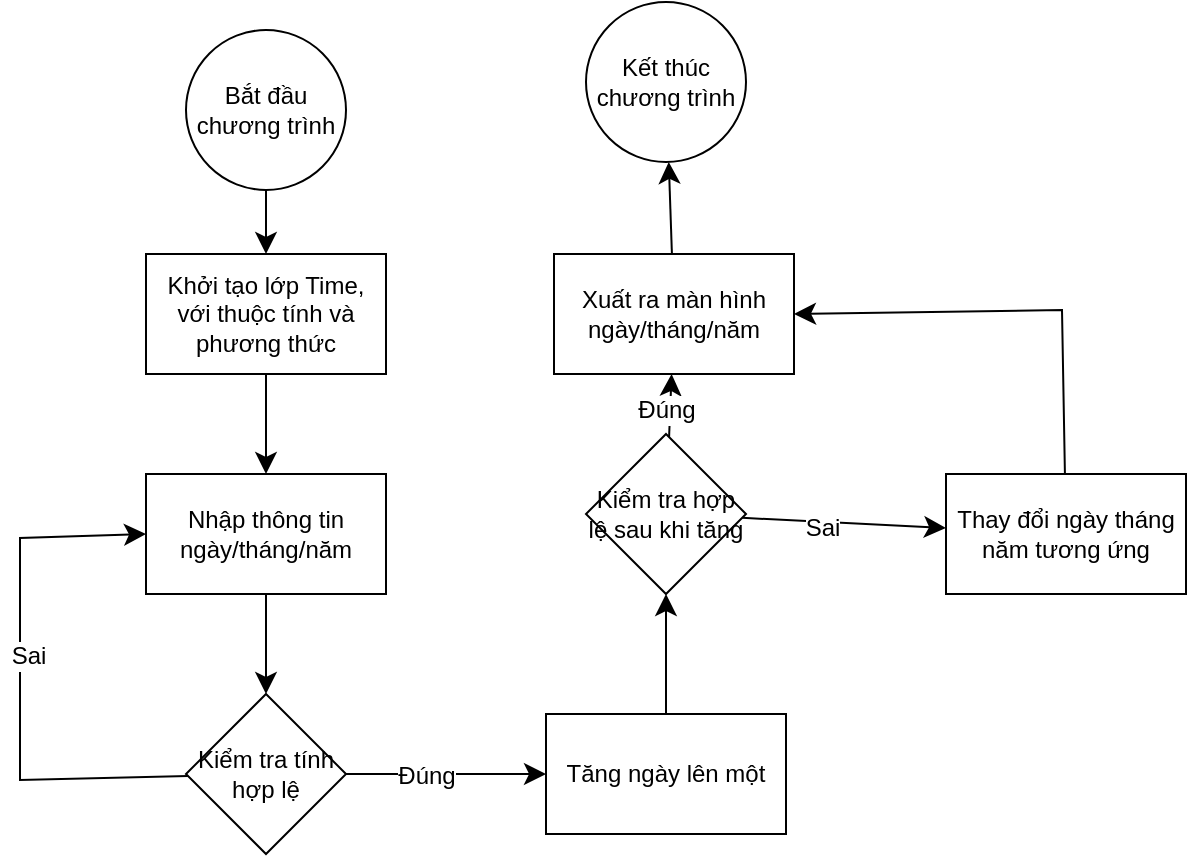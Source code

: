 <mxfile version="26.1.1">
  <diagram name="Trang-1" id="NvOTL0_JshDGDPbDhjt7">
    <mxGraphModel dx="1834" dy="1329" grid="0" gridSize="10" guides="1" tooltips="1" connect="1" arrows="1" fold="1" page="0" pageScale="1" pageWidth="827" pageHeight="1169" math="0" shadow="0">
      <root>
        <mxCell id="0" />
        <mxCell id="1" parent="0" />
        <mxCell id="o4HzUzedOnX7ftMD8LCe-3" value="" style="edgeStyle=none;curved=1;rounded=0;orthogonalLoop=1;jettySize=auto;html=1;fontSize=12;startSize=8;endSize=8;" edge="1" parent="1" source="o4HzUzedOnX7ftMD8LCe-1" target="o4HzUzedOnX7ftMD8LCe-2">
          <mxGeometry relative="1" as="geometry" />
        </mxCell>
        <mxCell id="o4HzUzedOnX7ftMD8LCe-1" value="Bắt đầu chương trình" style="ellipse;whiteSpace=wrap;html=1;" vertex="1" parent="1">
          <mxGeometry x="-294" y="-36" width="80" height="80" as="geometry" />
        </mxCell>
        <mxCell id="o4HzUzedOnX7ftMD8LCe-5" value="" style="edgeStyle=none;curved=1;rounded=0;orthogonalLoop=1;jettySize=auto;html=1;fontSize=12;startSize=8;endSize=8;" edge="1" parent="1" source="o4HzUzedOnX7ftMD8LCe-2" target="o4HzUzedOnX7ftMD8LCe-4">
          <mxGeometry relative="1" as="geometry" />
        </mxCell>
        <mxCell id="o4HzUzedOnX7ftMD8LCe-2" value="Khởi tạo lớp Time, với thuộc tính và phương thức" style="whiteSpace=wrap;html=1;" vertex="1" parent="1">
          <mxGeometry x="-314" y="76" width="120" height="60" as="geometry" />
        </mxCell>
        <mxCell id="o4HzUzedOnX7ftMD8LCe-7" value="" style="edgeStyle=none;curved=1;rounded=0;orthogonalLoop=1;jettySize=auto;html=1;fontSize=12;startSize=8;endSize=8;" edge="1" parent="1" source="o4HzUzedOnX7ftMD8LCe-4" target="o4HzUzedOnX7ftMD8LCe-8">
          <mxGeometry relative="1" as="geometry">
            <mxPoint x="-254" y="296" as="targetPoint" />
          </mxGeometry>
        </mxCell>
        <mxCell id="o4HzUzedOnX7ftMD8LCe-4" value="Nhập thông tin ngày/tháng/năm" style="whiteSpace=wrap;html=1;" vertex="1" parent="1">
          <mxGeometry x="-314" y="186" width="120" height="60" as="geometry" />
        </mxCell>
        <mxCell id="o4HzUzedOnX7ftMD8LCe-9" style="edgeStyle=none;curved=0;rounded=0;orthogonalLoop=1;jettySize=auto;html=1;entryX=0;entryY=0.5;entryDx=0;entryDy=0;fontSize=12;startSize=8;endSize=8;strokeColor=none;" edge="1" parent="1" source="o4HzUzedOnX7ftMD8LCe-8" target="o4HzUzedOnX7ftMD8LCe-4">
          <mxGeometry relative="1" as="geometry">
            <Array as="points">
              <mxPoint x="-358" y="339" />
              <mxPoint x="-360" y="216" />
            </Array>
          </mxGeometry>
        </mxCell>
        <mxCell id="o4HzUzedOnX7ftMD8LCe-10" style="edgeStyle=none;curved=0;rounded=0;orthogonalLoop=1;jettySize=auto;html=1;entryX=0;entryY=0.5;entryDx=0;entryDy=0;fontSize=12;startSize=8;endSize=8;" edge="1" parent="1" source="o4HzUzedOnX7ftMD8LCe-8" target="o4HzUzedOnX7ftMD8LCe-4">
          <mxGeometry relative="1" as="geometry">
            <Array as="points">
              <mxPoint x="-377" y="339" />
              <mxPoint x="-377" y="218" />
            </Array>
          </mxGeometry>
        </mxCell>
        <mxCell id="o4HzUzedOnX7ftMD8LCe-11" value="Sai" style="edgeLabel;html=1;align=center;verticalAlign=middle;resizable=0;points=[];fontSize=12;" vertex="1" connectable="0" parent="o4HzUzedOnX7ftMD8LCe-10">
          <mxGeometry x="0.089" y="-4" relative="1" as="geometry">
            <mxPoint as="offset" />
          </mxGeometry>
        </mxCell>
        <mxCell id="o4HzUzedOnX7ftMD8LCe-13" value="" style="edgeStyle=none;curved=1;rounded=0;orthogonalLoop=1;jettySize=auto;html=1;fontSize=12;startSize=8;endSize=8;" edge="1" parent="1" source="o4HzUzedOnX7ftMD8LCe-8" target="o4HzUzedOnX7ftMD8LCe-12">
          <mxGeometry relative="1" as="geometry" />
        </mxCell>
        <mxCell id="o4HzUzedOnX7ftMD8LCe-14" value="Đúng" style="edgeLabel;html=1;align=center;verticalAlign=middle;resizable=0;points=[];fontSize=12;" vertex="1" connectable="0" parent="o4HzUzedOnX7ftMD8LCe-13">
          <mxGeometry x="-0.2" y="-1" relative="1" as="geometry">
            <mxPoint as="offset" />
          </mxGeometry>
        </mxCell>
        <mxCell id="o4HzUzedOnX7ftMD8LCe-8" value="Kiểm tra tính hợp lệ" style="rhombus;whiteSpace=wrap;html=1;" vertex="1" parent="1">
          <mxGeometry x="-294" y="296" width="80" height="80" as="geometry" />
        </mxCell>
        <mxCell id="o4HzUzedOnX7ftMD8LCe-18" value="" style="edgeStyle=none;curved=1;rounded=0;orthogonalLoop=1;jettySize=auto;html=1;fontSize=12;startSize=8;endSize=8;" edge="1" parent="1" source="o4HzUzedOnX7ftMD8LCe-12" target="o4HzUzedOnX7ftMD8LCe-17">
          <mxGeometry relative="1" as="geometry" />
        </mxCell>
        <mxCell id="o4HzUzedOnX7ftMD8LCe-12" value="Tăng ngày lên một" style="whiteSpace=wrap;html=1;" vertex="1" parent="1">
          <mxGeometry x="-114" y="306" width="120" height="60" as="geometry" />
        </mxCell>
        <mxCell id="o4HzUzedOnX7ftMD8LCe-20" value="" style="edgeStyle=none;curved=1;rounded=0;orthogonalLoop=1;jettySize=auto;html=1;fontSize=12;startSize=8;endSize=8;" edge="1" parent="1" source="o4HzUzedOnX7ftMD8LCe-17" target="o4HzUzedOnX7ftMD8LCe-19">
          <mxGeometry relative="1" as="geometry" />
        </mxCell>
        <mxCell id="o4HzUzedOnX7ftMD8LCe-21" value="Đúng" style="edgeLabel;html=1;align=center;verticalAlign=middle;resizable=0;points=[];fontSize=12;" vertex="1" connectable="0" parent="o4HzUzedOnX7ftMD8LCe-20">
          <mxGeometry x="-0.123" y="2" relative="1" as="geometry">
            <mxPoint as="offset" />
          </mxGeometry>
        </mxCell>
        <mxCell id="o4HzUzedOnX7ftMD8LCe-23" value="" style="edgeStyle=none;curved=1;rounded=0;orthogonalLoop=1;jettySize=auto;html=1;fontSize=12;startSize=8;endSize=8;" edge="1" parent="1" source="o4HzUzedOnX7ftMD8LCe-17" target="o4HzUzedOnX7ftMD8LCe-22">
          <mxGeometry relative="1" as="geometry" />
        </mxCell>
        <mxCell id="o4HzUzedOnX7ftMD8LCe-24" value="Sai" style="edgeLabel;html=1;align=center;verticalAlign=middle;resizable=0;points=[];fontSize=12;" vertex="1" connectable="0" parent="o4HzUzedOnX7ftMD8LCe-23">
          <mxGeometry x="-0.22" y="-3" relative="1" as="geometry">
            <mxPoint as="offset" />
          </mxGeometry>
        </mxCell>
        <mxCell id="o4HzUzedOnX7ftMD8LCe-17" value="Kiểm tra hợp lệ sau khi tăng" style="rhombus;whiteSpace=wrap;html=1;" vertex="1" parent="1">
          <mxGeometry x="-94" y="166" width="80" height="80" as="geometry" />
        </mxCell>
        <mxCell id="o4HzUzedOnX7ftMD8LCe-27" value="" style="edgeStyle=none;curved=1;rounded=0;orthogonalLoop=1;jettySize=auto;html=1;fontSize=12;startSize=8;endSize=8;" edge="1" parent="1" source="o4HzUzedOnX7ftMD8LCe-19" target="o4HzUzedOnX7ftMD8LCe-26">
          <mxGeometry relative="1" as="geometry" />
        </mxCell>
        <mxCell id="o4HzUzedOnX7ftMD8LCe-19" value="Xuất ra màn hình ngày/tháng/năm" style="whiteSpace=wrap;html=1;" vertex="1" parent="1">
          <mxGeometry x="-110" y="76" width="120" height="60" as="geometry" />
        </mxCell>
        <mxCell id="o4HzUzedOnX7ftMD8LCe-25" style="edgeStyle=none;curved=0;rounded=0;orthogonalLoop=1;jettySize=auto;html=1;entryX=1;entryY=0.5;entryDx=0;entryDy=0;fontSize=12;startSize=8;endSize=8;" edge="1" parent="1" source="o4HzUzedOnX7ftMD8LCe-22" target="o4HzUzedOnX7ftMD8LCe-19">
          <mxGeometry relative="1" as="geometry">
            <Array as="points">
              <mxPoint x="144" y="104" />
            </Array>
          </mxGeometry>
        </mxCell>
        <mxCell id="o4HzUzedOnX7ftMD8LCe-22" value="Thay đổi ngày tháng năm tương ứng" style="whiteSpace=wrap;html=1;" vertex="1" parent="1">
          <mxGeometry x="86" y="186" width="120" height="60" as="geometry" />
        </mxCell>
        <mxCell id="o4HzUzedOnX7ftMD8LCe-26" value="Kết thúc chương trình" style="ellipse;whiteSpace=wrap;html=1;" vertex="1" parent="1">
          <mxGeometry x="-94" y="-50" width="80" height="80" as="geometry" />
        </mxCell>
      </root>
    </mxGraphModel>
  </diagram>
</mxfile>
